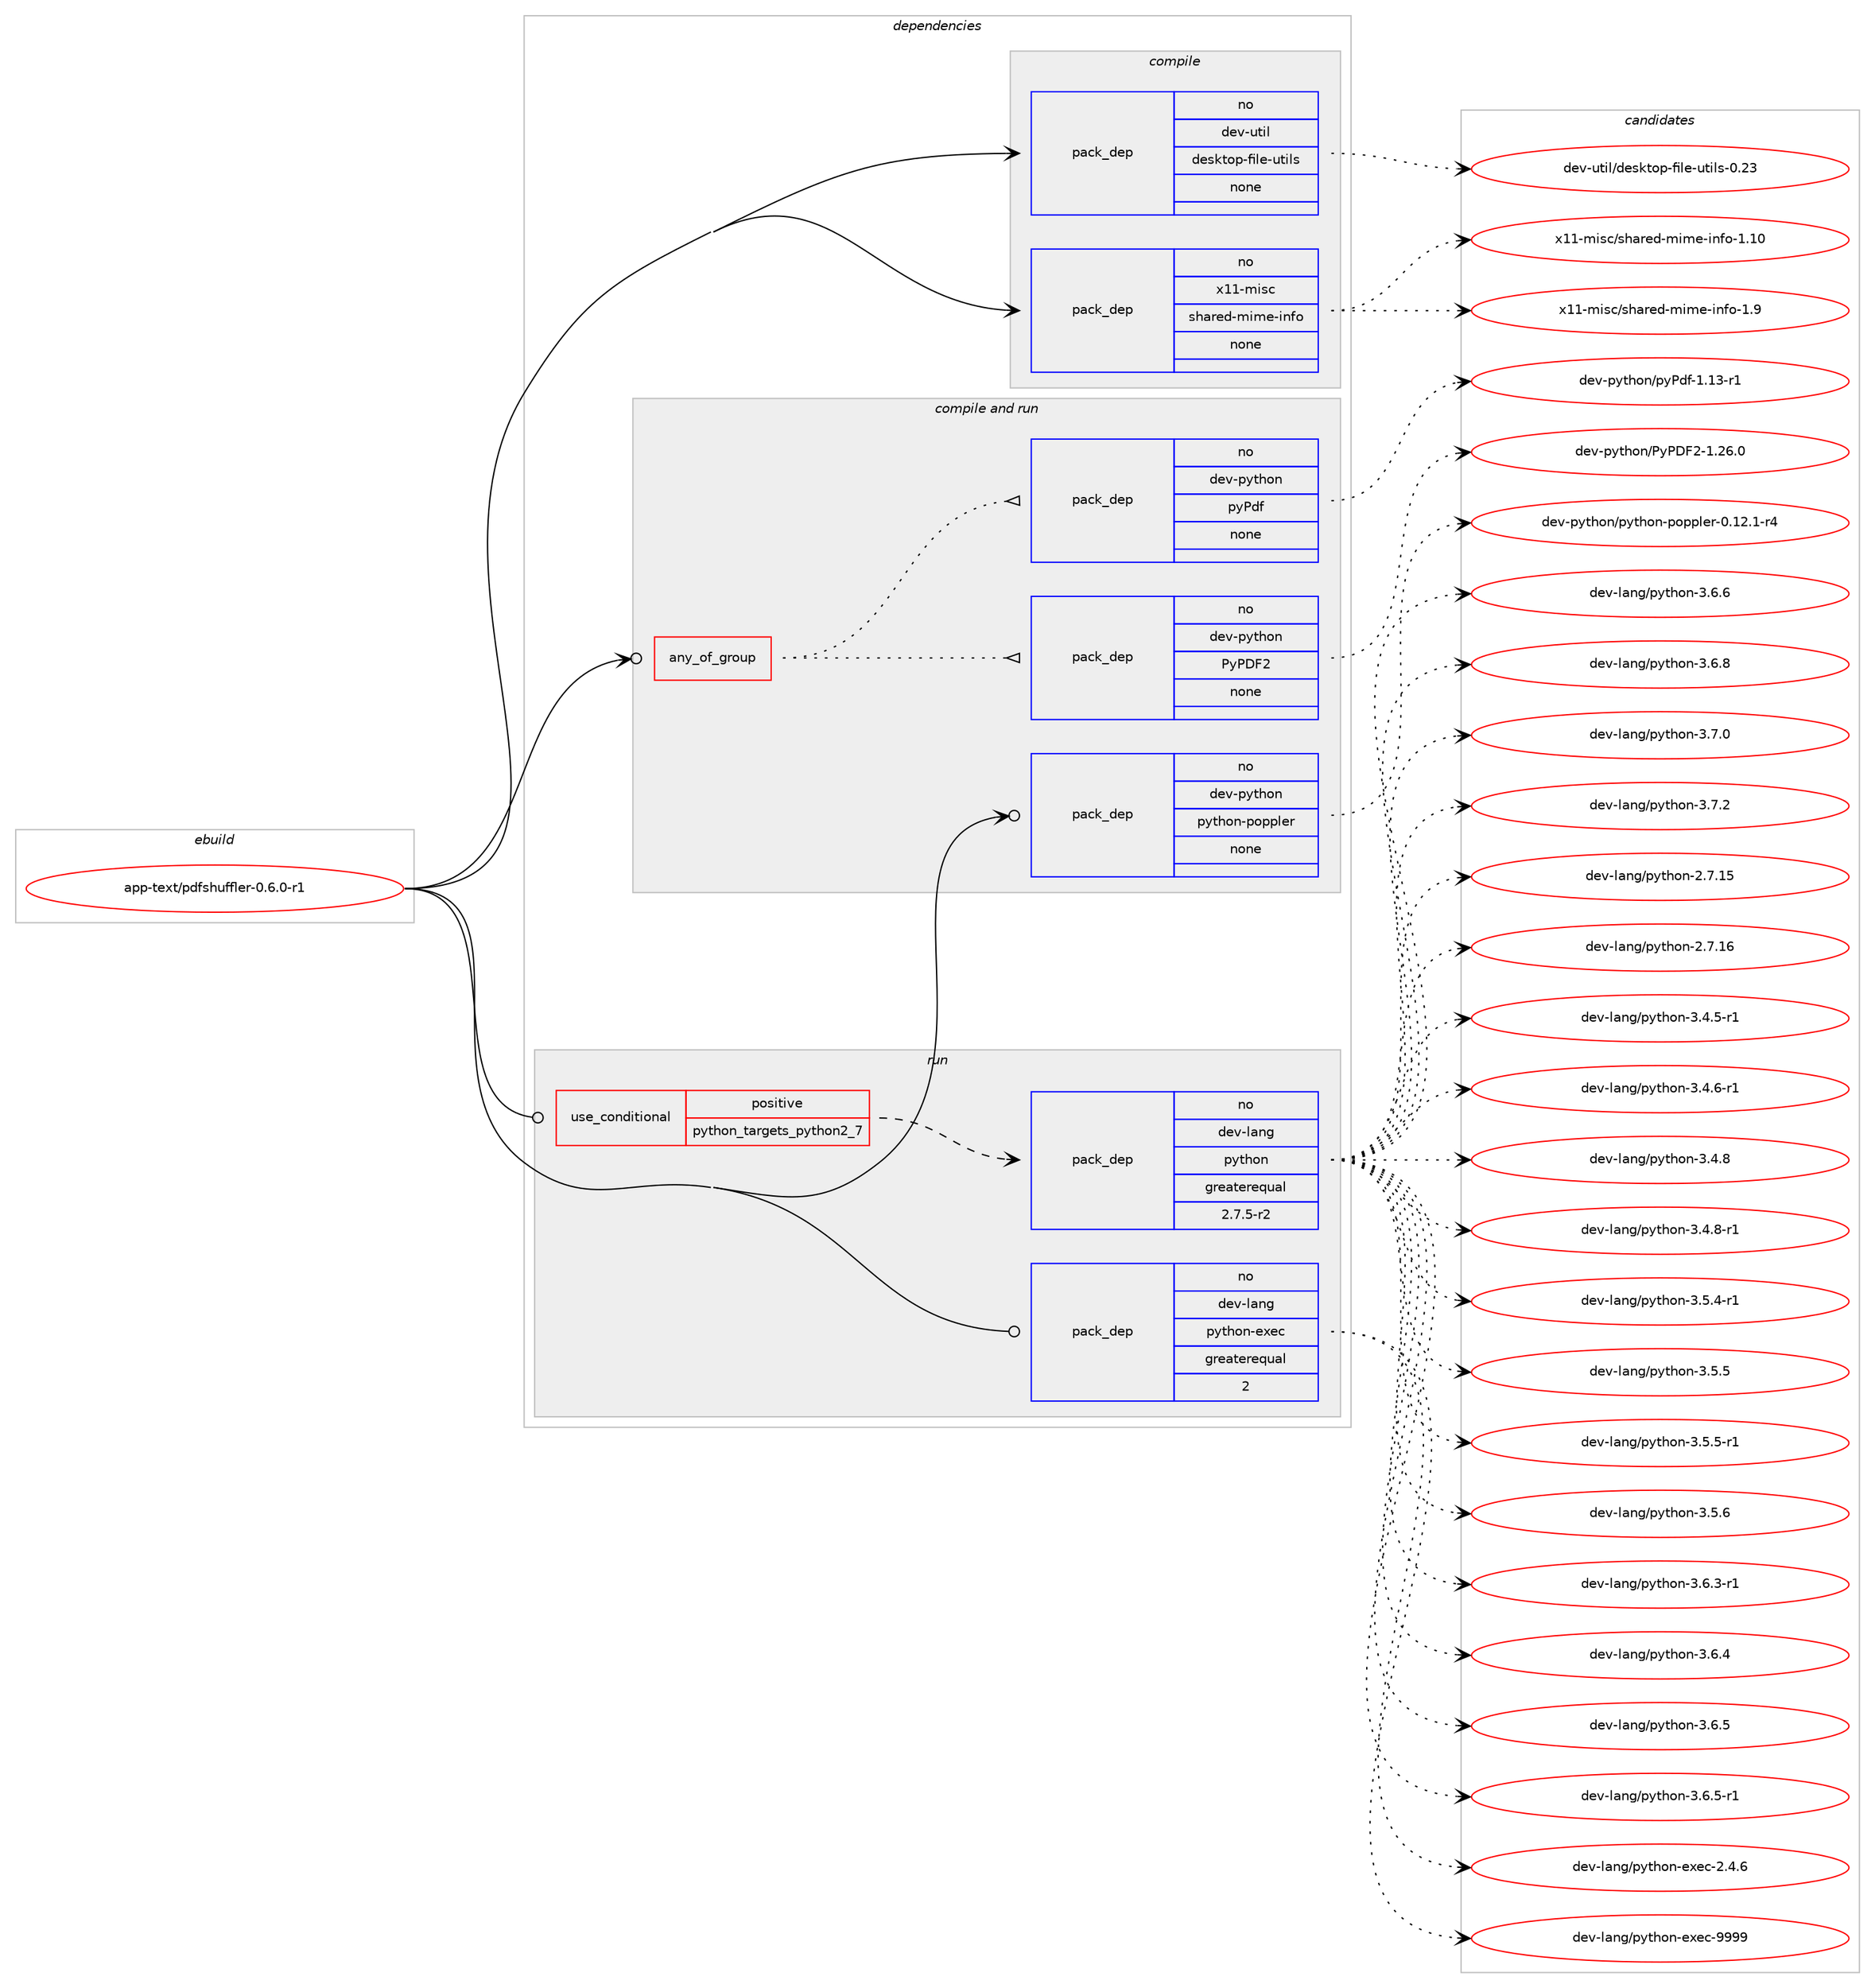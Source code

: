 digraph prolog {

# *************
# Graph options
# *************

newrank=true;
concentrate=true;
compound=true;
graph [rankdir=LR,fontname=Helvetica,fontsize=10,ranksep=1.5];#, ranksep=2.5, nodesep=0.2];
edge  [arrowhead=vee];
node  [fontname=Helvetica,fontsize=10];

# **********
# The ebuild
# **********

subgraph cluster_leftcol {
color=gray;
rank=same;
label=<<i>ebuild</i>>;
id [label="app-text/pdfshuffler-0.6.0-r1", color=red, width=4, href="../app-text/pdfshuffler-0.6.0-r1.svg"];
}

# ****************
# The dependencies
# ****************

subgraph cluster_midcol {
color=gray;
label=<<i>dependencies</i>>;
subgraph cluster_compile {
fillcolor="#eeeeee";
style=filled;
label=<<i>compile</i>>;
subgraph pack935118 {
dependency1311523 [label=<<TABLE BORDER="0" CELLBORDER="1" CELLSPACING="0" CELLPADDING="4" WIDTH="220"><TR><TD ROWSPAN="6" CELLPADDING="30">pack_dep</TD></TR><TR><TD WIDTH="110">no</TD></TR><TR><TD>dev-util</TD></TR><TR><TD>desktop-file-utils</TD></TR><TR><TD>none</TD></TR><TR><TD></TD></TR></TABLE>>, shape=none, color=blue];
}
id:e -> dependency1311523:w [weight=20,style="solid",arrowhead="vee"];
subgraph pack935119 {
dependency1311524 [label=<<TABLE BORDER="0" CELLBORDER="1" CELLSPACING="0" CELLPADDING="4" WIDTH="220"><TR><TD ROWSPAN="6" CELLPADDING="30">pack_dep</TD></TR><TR><TD WIDTH="110">no</TD></TR><TR><TD>x11-misc</TD></TR><TR><TD>shared-mime-info</TD></TR><TR><TD>none</TD></TR><TR><TD></TD></TR></TABLE>>, shape=none, color=blue];
}
id:e -> dependency1311524:w [weight=20,style="solid",arrowhead="vee"];
}
subgraph cluster_compileandrun {
fillcolor="#eeeeee";
style=filled;
label=<<i>compile and run</i>>;
subgraph any19993 {
dependency1311525 [label=<<TABLE BORDER="0" CELLBORDER="1" CELLSPACING="0" CELLPADDING="4"><TR><TD CELLPADDING="10">any_of_group</TD></TR></TABLE>>, shape=none, color=red];subgraph pack935120 {
dependency1311526 [label=<<TABLE BORDER="0" CELLBORDER="1" CELLSPACING="0" CELLPADDING="4" WIDTH="220"><TR><TD ROWSPAN="6" CELLPADDING="30">pack_dep</TD></TR><TR><TD WIDTH="110">no</TD></TR><TR><TD>dev-python</TD></TR><TR><TD>PyPDF2</TD></TR><TR><TD>none</TD></TR><TR><TD></TD></TR></TABLE>>, shape=none, color=blue];
}
dependency1311525:e -> dependency1311526:w [weight=20,style="dotted",arrowhead="oinv"];
subgraph pack935121 {
dependency1311527 [label=<<TABLE BORDER="0" CELLBORDER="1" CELLSPACING="0" CELLPADDING="4" WIDTH="220"><TR><TD ROWSPAN="6" CELLPADDING="30">pack_dep</TD></TR><TR><TD WIDTH="110">no</TD></TR><TR><TD>dev-python</TD></TR><TR><TD>pyPdf</TD></TR><TR><TD>none</TD></TR><TR><TD></TD></TR></TABLE>>, shape=none, color=blue];
}
dependency1311525:e -> dependency1311527:w [weight=20,style="dotted",arrowhead="oinv"];
}
id:e -> dependency1311525:w [weight=20,style="solid",arrowhead="odotvee"];
subgraph pack935122 {
dependency1311528 [label=<<TABLE BORDER="0" CELLBORDER="1" CELLSPACING="0" CELLPADDING="4" WIDTH="220"><TR><TD ROWSPAN="6" CELLPADDING="30">pack_dep</TD></TR><TR><TD WIDTH="110">no</TD></TR><TR><TD>dev-python</TD></TR><TR><TD>python-poppler</TD></TR><TR><TD>none</TD></TR><TR><TD></TD></TR></TABLE>>, shape=none, color=blue];
}
id:e -> dependency1311528:w [weight=20,style="solid",arrowhead="odotvee"];
}
subgraph cluster_run {
fillcolor="#eeeeee";
style=filled;
label=<<i>run</i>>;
subgraph cond355863 {
dependency1311529 [label=<<TABLE BORDER="0" CELLBORDER="1" CELLSPACING="0" CELLPADDING="4"><TR><TD ROWSPAN="3" CELLPADDING="10">use_conditional</TD></TR><TR><TD>positive</TD></TR><TR><TD>python_targets_python2_7</TD></TR></TABLE>>, shape=none, color=red];
subgraph pack935123 {
dependency1311530 [label=<<TABLE BORDER="0" CELLBORDER="1" CELLSPACING="0" CELLPADDING="4" WIDTH="220"><TR><TD ROWSPAN="6" CELLPADDING="30">pack_dep</TD></TR><TR><TD WIDTH="110">no</TD></TR><TR><TD>dev-lang</TD></TR><TR><TD>python</TD></TR><TR><TD>greaterequal</TD></TR><TR><TD>2.7.5-r2</TD></TR></TABLE>>, shape=none, color=blue];
}
dependency1311529:e -> dependency1311530:w [weight=20,style="dashed",arrowhead="vee"];
}
id:e -> dependency1311529:w [weight=20,style="solid",arrowhead="odot"];
subgraph pack935124 {
dependency1311531 [label=<<TABLE BORDER="0" CELLBORDER="1" CELLSPACING="0" CELLPADDING="4" WIDTH="220"><TR><TD ROWSPAN="6" CELLPADDING="30">pack_dep</TD></TR><TR><TD WIDTH="110">no</TD></TR><TR><TD>dev-lang</TD></TR><TR><TD>python-exec</TD></TR><TR><TD>greaterequal</TD></TR><TR><TD>2</TD></TR></TABLE>>, shape=none, color=blue];
}
id:e -> dependency1311531:w [weight=20,style="solid",arrowhead="odot"];
}
}

# **************
# The candidates
# **************

subgraph cluster_choices {
rank=same;
color=gray;
label=<<i>candidates</i>>;

subgraph choice935118 {
color=black;
nodesep=1;
choice100101118451171161051084710010111510711611111245102105108101451171161051081154548465051 [label="dev-util/desktop-file-utils-0.23", color=red, width=4,href="../dev-util/desktop-file-utils-0.23.svg"];
dependency1311523:e -> choice100101118451171161051084710010111510711611111245102105108101451171161051081154548465051:w [style=dotted,weight="100"];
}
subgraph choice935119 {
color=black;
nodesep=1;
choice12049494510910511599471151049711410110045109105109101451051101021114549464948 [label="x11-misc/shared-mime-info-1.10", color=red, width=4,href="../x11-misc/shared-mime-info-1.10.svg"];
choice120494945109105115994711510497114101100451091051091014510511010211145494657 [label="x11-misc/shared-mime-info-1.9", color=red, width=4,href="../x11-misc/shared-mime-info-1.9.svg"];
dependency1311524:e -> choice12049494510910511599471151049711410110045109105109101451051101021114549464948:w [style=dotted,weight="100"];
dependency1311524:e -> choice120494945109105115994711510497114101100451091051091014510511010211145494657:w [style=dotted,weight="100"];
}
subgraph choice935120 {
color=black;
nodesep=1;
choice1001011184511212111610411111047801218068705045494650544648 [label="dev-python/PyPDF2-1.26.0", color=red, width=4,href="../dev-python/PyPDF2-1.26.0.svg"];
dependency1311526:e -> choice1001011184511212111610411111047801218068705045494650544648:w [style=dotted,weight="100"];
}
subgraph choice935121 {
color=black;
nodesep=1;
choice10010111845112121116104111110471121218010010245494649514511449 [label="dev-python/pyPdf-1.13-r1", color=red, width=4,href="../dev-python/pyPdf-1.13-r1.svg"];
dependency1311527:e -> choice10010111845112121116104111110471121218010010245494649514511449:w [style=dotted,weight="100"];
}
subgraph choice935122 {
color=black;
nodesep=1;
choice100101118451121211161041111104711212111610411111045112111112112108101114454846495046494511452 [label="dev-python/python-poppler-0.12.1-r4", color=red, width=4,href="../dev-python/python-poppler-0.12.1-r4.svg"];
dependency1311528:e -> choice100101118451121211161041111104711212111610411111045112111112112108101114454846495046494511452:w [style=dotted,weight="100"];
}
subgraph choice935123 {
color=black;
nodesep=1;
choice10010111845108971101034711212111610411111045504655464953 [label="dev-lang/python-2.7.15", color=red, width=4,href="../dev-lang/python-2.7.15.svg"];
choice10010111845108971101034711212111610411111045504655464954 [label="dev-lang/python-2.7.16", color=red, width=4,href="../dev-lang/python-2.7.16.svg"];
choice1001011184510897110103471121211161041111104551465246534511449 [label="dev-lang/python-3.4.5-r1", color=red, width=4,href="../dev-lang/python-3.4.5-r1.svg"];
choice1001011184510897110103471121211161041111104551465246544511449 [label="dev-lang/python-3.4.6-r1", color=red, width=4,href="../dev-lang/python-3.4.6-r1.svg"];
choice100101118451089711010347112121116104111110455146524656 [label="dev-lang/python-3.4.8", color=red, width=4,href="../dev-lang/python-3.4.8.svg"];
choice1001011184510897110103471121211161041111104551465246564511449 [label="dev-lang/python-3.4.8-r1", color=red, width=4,href="../dev-lang/python-3.4.8-r1.svg"];
choice1001011184510897110103471121211161041111104551465346524511449 [label="dev-lang/python-3.5.4-r1", color=red, width=4,href="../dev-lang/python-3.5.4-r1.svg"];
choice100101118451089711010347112121116104111110455146534653 [label="dev-lang/python-3.5.5", color=red, width=4,href="../dev-lang/python-3.5.5.svg"];
choice1001011184510897110103471121211161041111104551465346534511449 [label="dev-lang/python-3.5.5-r1", color=red, width=4,href="../dev-lang/python-3.5.5-r1.svg"];
choice100101118451089711010347112121116104111110455146534654 [label="dev-lang/python-3.5.6", color=red, width=4,href="../dev-lang/python-3.5.6.svg"];
choice1001011184510897110103471121211161041111104551465446514511449 [label="dev-lang/python-3.6.3-r1", color=red, width=4,href="../dev-lang/python-3.6.3-r1.svg"];
choice100101118451089711010347112121116104111110455146544652 [label="dev-lang/python-3.6.4", color=red, width=4,href="../dev-lang/python-3.6.4.svg"];
choice100101118451089711010347112121116104111110455146544653 [label="dev-lang/python-3.6.5", color=red, width=4,href="../dev-lang/python-3.6.5.svg"];
choice1001011184510897110103471121211161041111104551465446534511449 [label="dev-lang/python-3.6.5-r1", color=red, width=4,href="../dev-lang/python-3.6.5-r1.svg"];
choice100101118451089711010347112121116104111110455146544654 [label="dev-lang/python-3.6.6", color=red, width=4,href="../dev-lang/python-3.6.6.svg"];
choice100101118451089711010347112121116104111110455146544656 [label="dev-lang/python-3.6.8", color=red, width=4,href="../dev-lang/python-3.6.8.svg"];
choice100101118451089711010347112121116104111110455146554648 [label="dev-lang/python-3.7.0", color=red, width=4,href="../dev-lang/python-3.7.0.svg"];
choice100101118451089711010347112121116104111110455146554650 [label="dev-lang/python-3.7.2", color=red, width=4,href="../dev-lang/python-3.7.2.svg"];
dependency1311530:e -> choice10010111845108971101034711212111610411111045504655464953:w [style=dotted,weight="100"];
dependency1311530:e -> choice10010111845108971101034711212111610411111045504655464954:w [style=dotted,weight="100"];
dependency1311530:e -> choice1001011184510897110103471121211161041111104551465246534511449:w [style=dotted,weight="100"];
dependency1311530:e -> choice1001011184510897110103471121211161041111104551465246544511449:w [style=dotted,weight="100"];
dependency1311530:e -> choice100101118451089711010347112121116104111110455146524656:w [style=dotted,weight="100"];
dependency1311530:e -> choice1001011184510897110103471121211161041111104551465246564511449:w [style=dotted,weight="100"];
dependency1311530:e -> choice1001011184510897110103471121211161041111104551465346524511449:w [style=dotted,weight="100"];
dependency1311530:e -> choice100101118451089711010347112121116104111110455146534653:w [style=dotted,weight="100"];
dependency1311530:e -> choice1001011184510897110103471121211161041111104551465346534511449:w [style=dotted,weight="100"];
dependency1311530:e -> choice100101118451089711010347112121116104111110455146534654:w [style=dotted,weight="100"];
dependency1311530:e -> choice1001011184510897110103471121211161041111104551465446514511449:w [style=dotted,weight="100"];
dependency1311530:e -> choice100101118451089711010347112121116104111110455146544652:w [style=dotted,weight="100"];
dependency1311530:e -> choice100101118451089711010347112121116104111110455146544653:w [style=dotted,weight="100"];
dependency1311530:e -> choice1001011184510897110103471121211161041111104551465446534511449:w [style=dotted,weight="100"];
dependency1311530:e -> choice100101118451089711010347112121116104111110455146544654:w [style=dotted,weight="100"];
dependency1311530:e -> choice100101118451089711010347112121116104111110455146544656:w [style=dotted,weight="100"];
dependency1311530:e -> choice100101118451089711010347112121116104111110455146554648:w [style=dotted,weight="100"];
dependency1311530:e -> choice100101118451089711010347112121116104111110455146554650:w [style=dotted,weight="100"];
}
subgraph choice935124 {
color=black;
nodesep=1;
choice1001011184510897110103471121211161041111104510112010199455046524654 [label="dev-lang/python-exec-2.4.6", color=red, width=4,href="../dev-lang/python-exec-2.4.6.svg"];
choice10010111845108971101034711212111610411111045101120101994557575757 [label="dev-lang/python-exec-9999", color=red, width=4,href="../dev-lang/python-exec-9999.svg"];
dependency1311531:e -> choice1001011184510897110103471121211161041111104510112010199455046524654:w [style=dotted,weight="100"];
dependency1311531:e -> choice10010111845108971101034711212111610411111045101120101994557575757:w [style=dotted,weight="100"];
}
}

}
